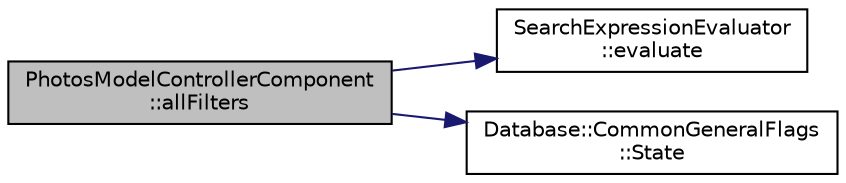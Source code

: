 digraph "PhotosModelControllerComponent::allFilters"
{
 // LATEX_PDF_SIZE
  edge [fontname="Helvetica",fontsize="10",labelfontname="Helvetica",labelfontsize="10"];
  node [fontname="Helvetica",fontsize="10",shape=record];
  rankdir="LR";
  Node1 [label="PhotosModelControllerComponent\l::allFilters",height=0.2,width=0.4,color="black", fillcolor="grey75", style="filled", fontcolor="black",tooltip=" "];
  Node1 -> Node2 [color="midnightblue",fontsize="10",style="solid",fontname="Helvetica"];
  Node2 [label="SearchExpressionEvaluator\l::evaluate",height=0.2,width=0.4,color="black", fillcolor="white", style="filled",URL="$class_search_expression_evaluator.html#a09fd0e381dfc8c6228549796e6c90cbb",tooltip=" "];
  Node1 -> Node3 [color="midnightblue",fontsize="10",style="solid",fontname="Helvetica"];
  Node3 [label="Database::CommonGeneralFlags\l::State",height=0.2,width=0.4,color="black", fillcolor="white", style="filled",URL="$namespace_database_1_1_common_general_flags.html#a3cd5ed198bec62318f5505339f7c2c30",tooltip=" "];
}
